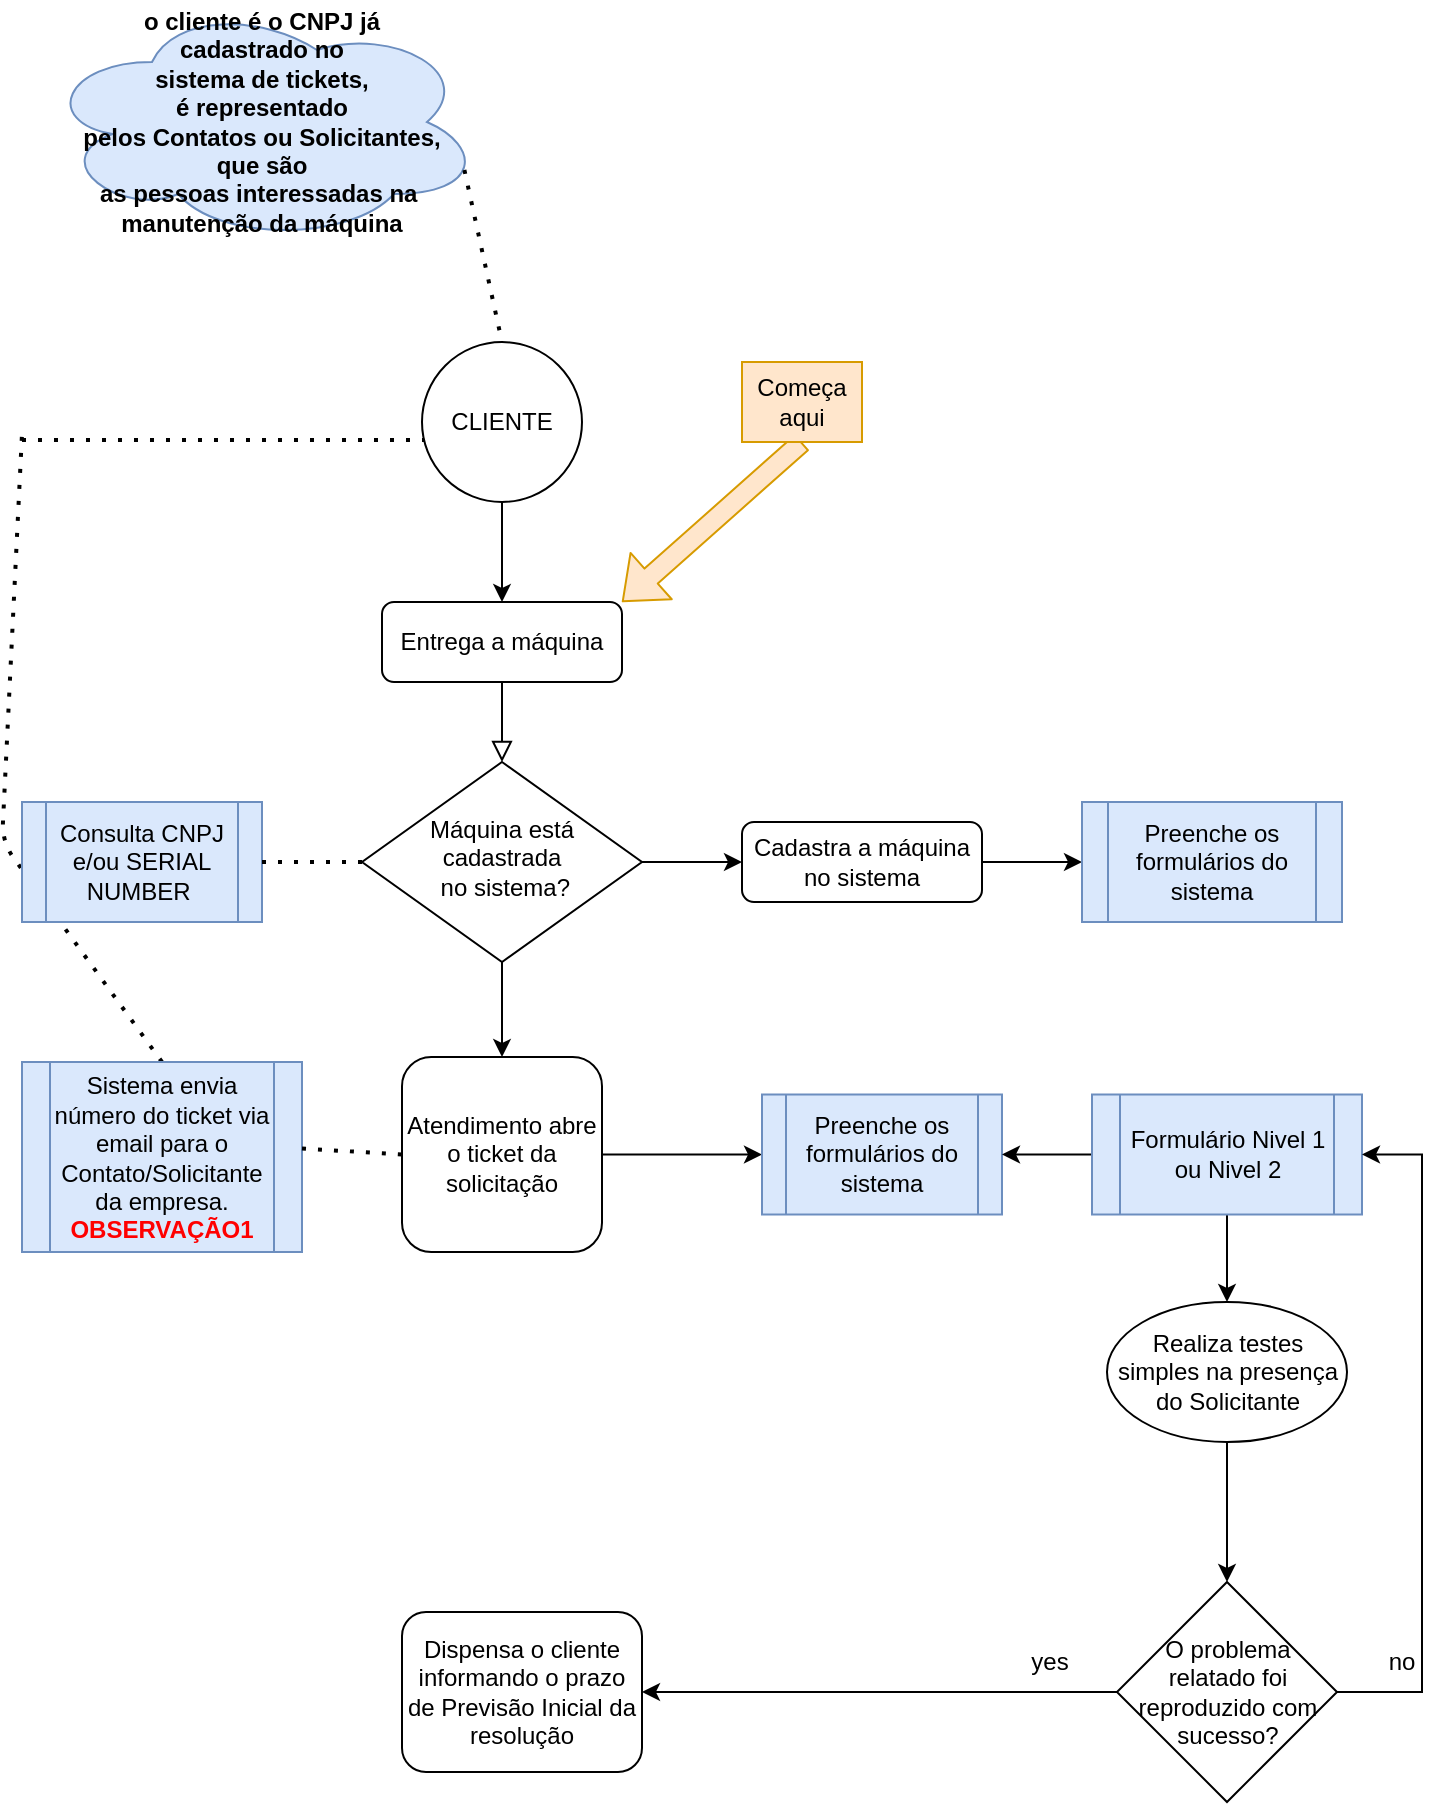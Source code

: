 <mxfile version="13.6.4" type="github" pages="2">
  <diagram id="C5RBs43oDa-KdzZeNtuy" name="Visão Geral">
    <mxGraphModel dx="1633" dy="1659" grid="1" gridSize="10" guides="1" tooltips="1" connect="1" arrows="1" fold="1" page="1" pageScale="1" pageWidth="827" pageHeight="1169" math="0" shadow="0">
      <root>
        <mxCell id="WIyWlLk6GJQsqaUBKTNV-0" />
        <mxCell id="WIyWlLk6GJQsqaUBKTNV-1" parent="WIyWlLk6GJQsqaUBKTNV-0" />
        <mxCell id="7Lst1Z8mut2F61UAbVNJ-13" value="" style="endArrow=none;dashed=1;html=1;dashPattern=1 3;strokeWidth=2;exitX=0.5;exitY=0;exitDx=0;exitDy=0;" parent="WIyWlLk6GJQsqaUBKTNV-1" source="7Lst1Z8mut2F61UAbVNJ-11" edge="1">
          <mxGeometry width="50" height="50" relative="1" as="geometry">
            <mxPoint x="60" y="320" as="sourcePoint" />
            <mxPoint x="-20" y="-4" as="targetPoint" />
            <Array as="points">
              <mxPoint x="-30" y="200" />
            </Array>
          </mxGeometry>
        </mxCell>
        <mxCell id="WIyWlLk6GJQsqaUBKTNV-2" value="" style="rounded=0;html=1;jettySize=auto;orthogonalLoop=1;fontSize=11;endArrow=block;endFill=0;endSize=8;strokeWidth=1;shadow=0;labelBackgroundColor=none;edgeStyle=orthogonalEdgeStyle;" parent="WIyWlLk6GJQsqaUBKTNV-1" source="WIyWlLk6GJQsqaUBKTNV-3" target="WIyWlLk6GJQsqaUBKTNV-6" edge="1">
          <mxGeometry relative="1" as="geometry" />
        </mxCell>
        <mxCell id="WIyWlLk6GJQsqaUBKTNV-3" value="Entrega a máquina" style="rounded=1;whiteSpace=wrap;html=1;fontSize=12;glass=0;strokeWidth=1;shadow=0;" parent="WIyWlLk6GJQsqaUBKTNV-1" vertex="1">
          <mxGeometry x="160" y="80" width="120" height="40" as="geometry" />
        </mxCell>
        <mxCell id="UbtrlWNclStTOAR4xFq_-16" value="" style="edgeStyle=orthogonalEdgeStyle;rounded=0;orthogonalLoop=1;jettySize=auto;html=1;" edge="1" parent="WIyWlLk6GJQsqaUBKTNV-1" source="WIyWlLk6GJQsqaUBKTNV-6" target="UbtrlWNclStTOAR4xFq_-13">
          <mxGeometry relative="1" as="geometry" />
        </mxCell>
        <mxCell id="3Efzy5YHDAg28Vnzc58b-3" style="edgeStyle=orthogonalEdgeStyle;rounded=0;orthogonalLoop=1;jettySize=auto;html=1;exitX=1;exitY=0.5;exitDx=0;exitDy=0;entryX=0;entryY=0.5;entryDx=0;entryDy=0;" edge="1" parent="WIyWlLk6GJQsqaUBKTNV-1" source="WIyWlLk6GJQsqaUBKTNV-6" target="WIyWlLk6GJQsqaUBKTNV-7">
          <mxGeometry relative="1" as="geometry" />
        </mxCell>
        <mxCell id="WIyWlLk6GJQsqaUBKTNV-6" value="Máquina está cadastrada&lt;br&gt;&amp;nbsp;no sistema?" style="rhombus;whiteSpace=wrap;html=1;shadow=0;fontFamily=Helvetica;fontSize=12;align=center;strokeWidth=1;spacing=6;spacingTop=-4;" parent="WIyWlLk6GJQsqaUBKTNV-1" vertex="1">
          <mxGeometry x="150" y="160" width="140" height="100" as="geometry" />
        </mxCell>
        <mxCell id="7Lst1Z8mut2F61UAbVNJ-8" style="edgeStyle=orthogonalEdgeStyle;rounded=0;orthogonalLoop=1;jettySize=auto;html=1;entryX=0;entryY=0.5;entryDx=0;entryDy=0;" parent="WIyWlLk6GJQsqaUBKTNV-1" source="WIyWlLk6GJQsqaUBKTNV-7" target="7Lst1Z8mut2F61UAbVNJ-5" edge="1">
          <mxGeometry relative="1" as="geometry" />
        </mxCell>
        <mxCell id="WIyWlLk6GJQsqaUBKTNV-7" value="Cadastra a máquina no sistema" style="rounded=1;whiteSpace=wrap;html=1;fontSize=12;glass=0;strokeWidth=1;shadow=0;" parent="WIyWlLk6GJQsqaUBKTNV-1" vertex="1">
          <mxGeometry x="340" y="190" width="120" height="40" as="geometry" />
        </mxCell>
        <mxCell id="7Lst1Z8mut2F61UAbVNJ-10" style="edgeStyle=orthogonalEdgeStyle;rounded=0;orthogonalLoop=1;jettySize=auto;html=1;exitX=1;exitY=0.5;exitDx=0;exitDy=0;" parent="WIyWlLk6GJQsqaUBKTNV-1" source="UbtrlWNclStTOAR4xFq_-13" target="7Lst1Z8mut2F61UAbVNJ-9" edge="1">
          <mxGeometry relative="1" as="geometry">
            <mxPoint x="275" y="357.5" as="sourcePoint" />
          </mxGeometry>
        </mxCell>
        <mxCell id="WIyWlLk6GJQsqaUBKTNV-11" value="Dispensa o cliente informando o prazo de Previsão Inicial da resolução" style="rounded=1;whiteSpace=wrap;html=1;fontSize=12;glass=0;strokeWidth=1;shadow=0;" parent="WIyWlLk6GJQsqaUBKTNV-1" vertex="1">
          <mxGeometry x="170" y="585" width="120" height="80" as="geometry" />
        </mxCell>
        <mxCell id="7Lst1Z8mut2F61UAbVNJ-1" value="" style="edgeStyle=orthogonalEdgeStyle;rounded=0;orthogonalLoop=1;jettySize=auto;html=1;exitX=0.5;exitY=1;exitDx=0;exitDy=0;" parent="WIyWlLk6GJQsqaUBKTNV-1" source="7Lst1Z8mut2F61UAbVNJ-2" target="WIyWlLk6GJQsqaUBKTNV-3" edge="1">
          <mxGeometry relative="1" as="geometry">
            <mxPoint x="220" y="40" as="sourcePoint" />
          </mxGeometry>
        </mxCell>
        <mxCell id="7Lst1Z8mut2F61UAbVNJ-2" value="CLIENTE" style="ellipse;whiteSpace=wrap;html=1;aspect=fixed;" parent="WIyWlLk6GJQsqaUBKTNV-1" vertex="1">
          <mxGeometry x="180" y="-50" width="80" height="80" as="geometry" />
        </mxCell>
        <mxCell id="7Lst1Z8mut2F61UAbVNJ-3" value="Consulta CNPJ e/ou SERIAL NUMBER&amp;nbsp;" style="shape=process;whiteSpace=wrap;html=1;backgroundOutline=1;fillColor=#dae8fc;strokeColor=#6c8ebf;" parent="WIyWlLk6GJQsqaUBKTNV-1" vertex="1">
          <mxGeometry x="-20" y="180" width="120" height="60" as="geometry" />
        </mxCell>
        <mxCell id="7Lst1Z8mut2F61UAbVNJ-5" value="Preenche os formulários do sistema" style="shape=process;whiteSpace=wrap;html=1;backgroundOutline=1;fillColor=#dae8fc;strokeColor=#6c8ebf;" parent="WIyWlLk6GJQsqaUBKTNV-1" vertex="1">
          <mxGeometry x="510" y="180" width="130" height="60" as="geometry" />
        </mxCell>
        <mxCell id="7Lst1Z8mut2F61UAbVNJ-9" value="Preenche os formulários do sistema" style="shape=process;whiteSpace=wrap;html=1;backgroundOutline=1;fillColor=#dae8fc;strokeColor=#6c8ebf;" parent="WIyWlLk6GJQsqaUBKTNV-1" vertex="1">
          <mxGeometry x="350" y="326.25" width="120" height="60" as="geometry" />
        </mxCell>
        <mxCell id="7Lst1Z8mut2F61UAbVNJ-11" value="Sistema envia número do ticket via email para o Contato/Solicitante&lt;br&gt;da empresa. &lt;b&gt;&lt;font color=&quot;#ff0000&quot;&gt;OBSERVAÇÃO1&lt;/font&gt;&lt;/b&gt;" style="shape=process;whiteSpace=wrap;html=1;backgroundOutline=1;fillColor=#dae8fc;strokeColor=#6c8ebf;" parent="WIyWlLk6GJQsqaUBKTNV-1" vertex="1">
          <mxGeometry x="-20" y="310" width="140" height="95" as="geometry" />
        </mxCell>
        <mxCell id="7Lst1Z8mut2F61UAbVNJ-14" value="" style="endArrow=none;dashed=1;html=1;dashPattern=1 3;strokeWidth=2;entryX=0.013;entryY=0.613;entryDx=0;entryDy=0;entryPerimeter=0;" parent="WIyWlLk6GJQsqaUBKTNV-1" target="7Lst1Z8mut2F61UAbVNJ-2" edge="1">
          <mxGeometry width="50" height="50" relative="1" as="geometry">
            <mxPoint x="-20" y="-1" as="sourcePoint" />
            <mxPoint x="70" y="6" as="targetPoint" />
          </mxGeometry>
        </mxCell>
        <mxCell id="7Lst1Z8mut2F61UAbVNJ-15" value="&lt;b&gt;o cliente é o CNPJ já &lt;br&gt;cadastrado no &lt;br&gt;sistema de tickets, &lt;br&gt;é representado&lt;br&gt;pelos Contatos ou Solicitantes,&lt;br&gt;&amp;nbsp;que são&amp;nbsp;&lt;br&gt;as pessoas interessadas na&amp;nbsp;&lt;br&gt;manutenção da máquina&lt;/b&gt;" style="ellipse;shape=cloud;whiteSpace=wrap;html=1;fillColor=#dae8fc;strokeColor=#6c8ebf;" parent="WIyWlLk6GJQsqaUBKTNV-1" vertex="1">
          <mxGeometry x="-10" y="-220" width="220" height="120" as="geometry" />
        </mxCell>
        <mxCell id="7Lst1Z8mut2F61UAbVNJ-16" value="" style="endArrow=none;dashed=1;html=1;dashPattern=1 3;strokeWidth=2;entryX=0.5;entryY=0;entryDx=0;entryDy=0;exitX=0.96;exitY=0.7;exitDx=0;exitDy=0;exitPerimeter=0;" parent="WIyWlLk6GJQsqaUBKTNV-1" source="7Lst1Z8mut2F61UAbVNJ-15" target="7Lst1Z8mut2F61UAbVNJ-2" edge="1">
          <mxGeometry width="50" height="50" relative="1" as="geometry">
            <mxPoint x="70" y="10" as="sourcePoint" />
            <mxPoint x="192" y="12" as="targetPoint" />
          </mxGeometry>
        </mxCell>
        <mxCell id="UbtrlWNclStTOAR4xFq_-1" style="edgeStyle=orthogonalEdgeStyle;rounded=0;orthogonalLoop=1;jettySize=auto;html=1;entryX=1;entryY=0.5;entryDx=0;entryDy=0;" edge="1" parent="WIyWlLk6GJQsqaUBKTNV-1" source="UbtrlWNclStTOAR4xFq_-0" target="7Lst1Z8mut2F61UAbVNJ-9">
          <mxGeometry relative="1" as="geometry" />
        </mxCell>
        <mxCell id="UbtrlWNclStTOAR4xFq_-3" style="edgeStyle=orthogonalEdgeStyle;rounded=0;orthogonalLoop=1;jettySize=auto;html=1;" edge="1" parent="WIyWlLk6GJQsqaUBKTNV-1" source="UbtrlWNclStTOAR4xFq_-0" target="UbtrlWNclStTOAR4xFq_-2">
          <mxGeometry relative="1" as="geometry" />
        </mxCell>
        <mxCell id="UbtrlWNclStTOAR4xFq_-0" value="Formulário Nivel 1 ou Nivel 2" style="shape=process;whiteSpace=wrap;html=1;backgroundOutline=1;fillColor=#dae8fc;strokeColor=#6c8ebf;" vertex="1" parent="WIyWlLk6GJQsqaUBKTNV-1">
          <mxGeometry x="515" y="326.25" width="135" height="60" as="geometry" />
        </mxCell>
        <mxCell id="UbtrlWNclStTOAR4xFq_-5" style="edgeStyle=orthogonalEdgeStyle;rounded=0;orthogonalLoop=1;jettySize=auto;html=1;entryX=0.5;entryY=0;entryDx=0;entryDy=0;" edge="1" parent="WIyWlLk6GJQsqaUBKTNV-1" source="UbtrlWNclStTOAR4xFq_-2" target="UbtrlWNclStTOAR4xFq_-7">
          <mxGeometry relative="1" as="geometry">
            <mxPoint x="580" y="540" as="targetPoint" />
          </mxGeometry>
        </mxCell>
        <mxCell id="UbtrlWNclStTOAR4xFq_-2" value="Realiza testes simples na presença do Solicitante" style="ellipse;whiteSpace=wrap;html=1;" vertex="1" parent="WIyWlLk6GJQsqaUBKTNV-1">
          <mxGeometry x="522.5" y="430" width="120" height="70" as="geometry" />
        </mxCell>
        <mxCell id="UbtrlWNclStTOAR4xFq_-18" style="edgeStyle=orthogonalEdgeStyle;rounded=0;orthogonalLoop=1;jettySize=auto;html=1;exitX=1;exitY=0.5;exitDx=0;exitDy=0;entryX=1;entryY=0.5;entryDx=0;entryDy=0;" edge="1" parent="WIyWlLk6GJQsqaUBKTNV-1" source="UbtrlWNclStTOAR4xFq_-7" target="UbtrlWNclStTOAR4xFq_-0">
          <mxGeometry relative="1" as="geometry">
            <Array as="points">
              <mxPoint x="680" y="625" />
              <mxPoint x="680" y="356" />
            </Array>
          </mxGeometry>
        </mxCell>
        <mxCell id="UbtrlWNclStTOAR4xFq_-21" style="edgeStyle=orthogonalEdgeStyle;rounded=0;orthogonalLoop=1;jettySize=auto;html=1;" edge="1" parent="WIyWlLk6GJQsqaUBKTNV-1" source="UbtrlWNclStTOAR4xFq_-7" target="WIyWlLk6GJQsqaUBKTNV-11">
          <mxGeometry relative="1" as="geometry" />
        </mxCell>
        <mxCell id="UbtrlWNclStTOAR4xFq_-7" value="O problema relatado foi reproduzido com sucesso?" style="rhombus;whiteSpace=wrap;html=1;" vertex="1" parent="WIyWlLk6GJQsqaUBKTNV-1">
          <mxGeometry x="527.5" y="570" width="110" height="110" as="geometry" />
        </mxCell>
        <mxCell id="UbtrlWNclStTOAR4xFq_-10" value="no&lt;span style=&quot;color: rgba(0 , 0 , 0 , 0) ; font-family: monospace ; font-size: 0px&quot;&gt;%3CmxGraphModel%3E%3Croot%3E%3CmxCell%20id%3D%220%22%2F%3E%3CmxCell%20id%3D%221%22%20parent%3D%220%22%2F%3E%3CmxCell%20id%3D%222%22%20value%3D%22Preenche%20os%20formul%C3%A1rios%20do%20sistema%22%20style%3D%22shape%3Dprocess%3BwhiteSpace%3Dwrap%3Bhtml%3D1%3BbackgroundOutline%3D1%3BfillColor%3D%23dae8fc%3BstrokeColor%3D%236c8ebf%3B%22%20vertex%3D%221%22%20parent%3D%221%22%3E%3CmxGeometry%20x%3D%22350%22%20y%3D%22327.5%22%20width%3D%22120%22%20height%3D%2260%22%20as%3D%22geometry%22%2F%3E%3C%2FmxCell%3E%3C%2Froot%3E%3C%2FmxGraphModel%3E&lt;/span&gt;" style="text;html=1;strokeColor=none;fillColor=none;align=center;verticalAlign=middle;whiteSpace=wrap;rounded=0;" vertex="1" parent="WIyWlLk6GJQsqaUBKTNV-1">
          <mxGeometry x="650" y="600" width="40" height="20" as="geometry" />
        </mxCell>
        <mxCell id="UbtrlWNclStTOAR4xFq_-11" value="yes" style="text;html=1;strokeColor=none;fillColor=none;align=center;verticalAlign=middle;whiteSpace=wrap;rounded=0;" vertex="1" parent="WIyWlLk6GJQsqaUBKTNV-1">
          <mxGeometry x="474" y="600" width="40" height="20" as="geometry" />
        </mxCell>
        <mxCell id="UbtrlWNclStTOAR4xFq_-12" value="" style="endArrow=none;dashed=1;html=1;dashPattern=1 3;strokeWidth=2;exitX=1;exitY=0.5;exitDx=0;exitDy=0;entryX=0;entryY=0.5;entryDx=0;entryDy=0;" edge="1" parent="WIyWlLk6GJQsqaUBKTNV-1" source="7Lst1Z8mut2F61UAbVNJ-3" target="WIyWlLk6GJQsqaUBKTNV-6">
          <mxGeometry width="50" height="50" relative="1" as="geometry">
            <mxPoint x="120" y="270" as="sourcePoint" />
            <mxPoint x="170" y="220" as="targetPoint" />
          </mxGeometry>
        </mxCell>
        <mxCell id="UbtrlWNclStTOAR4xFq_-13" value="Atendimento abre o ticket da solicitação" style="rounded=1;whiteSpace=wrap;html=1;" vertex="1" parent="WIyWlLk6GJQsqaUBKTNV-1">
          <mxGeometry x="170" y="307.5" width="100" height="97.5" as="geometry" />
        </mxCell>
        <mxCell id="UbtrlWNclStTOAR4xFq_-15" value="" style="endArrow=none;dashed=1;html=1;dashPattern=1 3;strokeWidth=2;exitX=1;exitY=0.5;exitDx=0;exitDy=0;entryX=0;entryY=0.5;entryDx=0;entryDy=0;" edge="1" parent="WIyWlLk6GJQsqaUBKTNV-1" target="UbtrlWNclStTOAR4xFq_-13">
          <mxGeometry width="50" height="50" relative="1" as="geometry">
            <mxPoint x="120" y="353.25" as="sourcePoint" />
            <mxPoint x="170" y="353.25" as="targetPoint" />
          </mxGeometry>
        </mxCell>
        <mxCell id="3Efzy5YHDAg28Vnzc58b-0" value="" style="shape=flexArrow;endArrow=classic;html=1;exitX=0.5;exitY=1;exitDx=0;exitDy=0;entryX=1;entryY=0;entryDx=0;entryDy=0;fillColor=#ffe6cc;strokeColor=#d79b00;" edge="1" parent="WIyWlLk6GJQsqaUBKTNV-1" source="3Efzy5YHDAg28Vnzc58b-2" target="WIyWlLk6GJQsqaUBKTNV-3">
          <mxGeometry width="50" height="50" relative="1" as="geometry">
            <mxPoint x="350" y="10" as="sourcePoint" />
            <mxPoint x="310" y="50" as="targetPoint" />
          </mxGeometry>
        </mxCell>
        <mxCell id="3Efzy5YHDAg28Vnzc58b-2" value="Começa aqui" style="text;html=1;strokeColor=#d79b00;fillColor=#ffe6cc;align=center;verticalAlign=middle;whiteSpace=wrap;rounded=0;" vertex="1" parent="WIyWlLk6GJQsqaUBKTNV-1">
          <mxGeometry x="340" y="-40" width="60" height="40" as="geometry" />
        </mxCell>
      </root>
    </mxGraphModel>
  </diagram>
  <diagram id="yrA7DYfRsLxCKdaCFTd1" name="Observações">
    <mxGraphModel dx="1633" dy="490" grid="1" gridSize="10" guides="1" tooltips="1" connect="1" arrows="1" fold="1" page="1" pageScale="1" pageWidth="827" pageHeight="1169" math="0" shadow="0">
      <root>
        <mxCell id="bbBi_GXOPX22pND-AiUs-0" />
        <mxCell id="bbBi_GXOPX22pND-AiUs-1" parent="bbBi_GXOPX22pND-AiUs-0" />
        <mxCell id="yjBNP4C01OsD2xkWDfBo-0" value="Sistema envia número do ticket via email para o Contato/Solicitante&lt;br&gt;da empresa. &lt;b&gt;&lt;font color=&quot;#ff0000&quot;&gt;OBSERVAÇÃO1&lt;/font&gt;&lt;/b&gt;" style="shape=process;whiteSpace=wrap;html=1;backgroundOutline=1;fillColor=#dae8fc;strokeColor=#6c8ebf;" vertex="1" parent="bbBi_GXOPX22pND-AiUs-1">
          <mxGeometry x="-10" y="40" width="140" height="95" as="geometry" />
        </mxCell>
        <mxCell id="yjBNP4C01OsD2xkWDfBo-1" value="&lt;h1&gt;&lt;span&gt;Envio de email para o cliente&lt;/span&gt;&lt;br&gt;&lt;/h1&gt;&lt;div&gt;&lt;span&gt;&lt;i&gt;(Bons sistemas de ticket disparam automaticamente emails como esse)&lt;/i&gt;&lt;br&gt;&lt;br&gt;&lt;/span&gt;&lt;/div&gt;&lt;div&gt;Algo como &quot;Obrigado por escolher nossa empresa, seu equipamento está cadastrado em nosso sistema e em um prazo de 72h você receberá um novo email com o diagnóstico inicial que será feito pelo nosso time de Nivel 1.&lt;br&gt;Caso o problema seja mais grave e exija reparo de mais equipamentos além do inicialmente planejado, entraremos em contato comunicando um novo orçamento e prazo de resolução.&lt;br&gt;&lt;br&gt;Nosso time de Customer Success enviará emails semanalmente posicionando sobre o andamento da sua Solicitação, no entanto, caso ainda assim queira nos contatar, sinta-se à vontade em ligar para xxxxxxxx ou responda esse email&amp;nbsp;&lt;/div&gt;" style="text;html=1;spacing=5;spacingTop=-20;whiteSpace=wrap;overflow=hidden;rounded=0;fillColor=#f5f5f5;strokeColor=#666666;fontColor=#333333;" vertex="1" parent="bbBi_GXOPX22pND-AiUs-1">
          <mxGeometry x="-10" y="150" width="370" height="280" as="geometry" />
        </mxCell>
      </root>
    </mxGraphModel>
  </diagram>
</mxfile>
